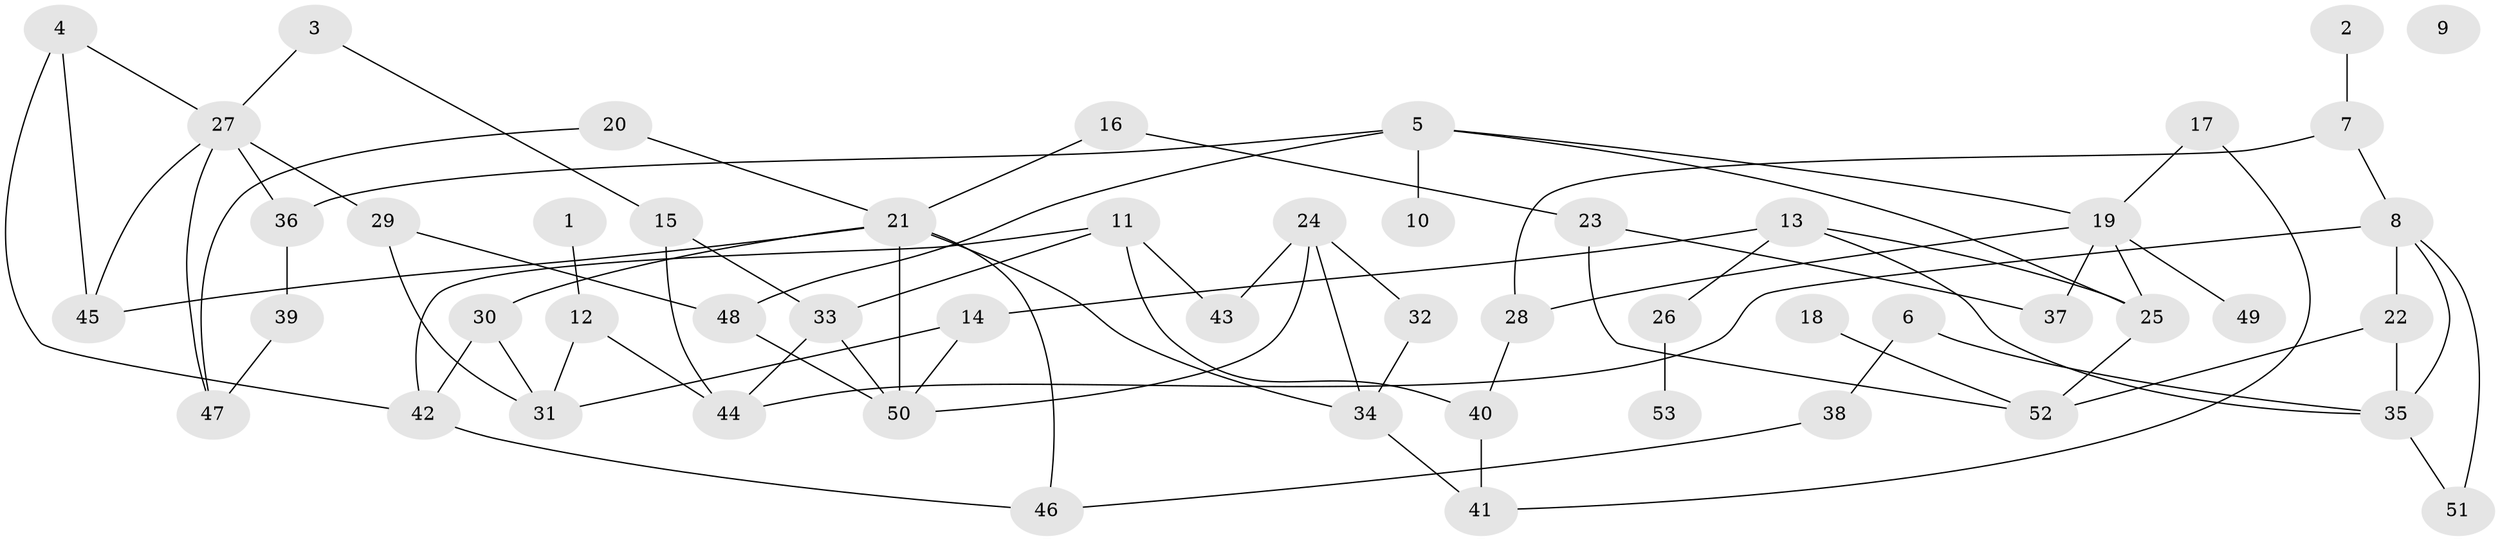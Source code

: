 // coarse degree distribution, {2: 0.23529411764705882, 3: 0.29411764705882354, 4: 0.11764705882352941, 6: 0.08823529411764706, 0: 0.029411764705882353, 5: 0.058823529411764705, 7: 0.029411764705882353, 9: 0.029411764705882353, 1: 0.11764705882352941}
// Generated by graph-tools (version 1.1) at 2025/41/03/06/25 10:41:24]
// undirected, 53 vertices, 80 edges
graph export_dot {
graph [start="1"]
  node [color=gray90,style=filled];
  1;
  2;
  3;
  4;
  5;
  6;
  7;
  8;
  9;
  10;
  11;
  12;
  13;
  14;
  15;
  16;
  17;
  18;
  19;
  20;
  21;
  22;
  23;
  24;
  25;
  26;
  27;
  28;
  29;
  30;
  31;
  32;
  33;
  34;
  35;
  36;
  37;
  38;
  39;
  40;
  41;
  42;
  43;
  44;
  45;
  46;
  47;
  48;
  49;
  50;
  51;
  52;
  53;
  1 -- 12;
  2 -- 7;
  3 -- 15;
  3 -- 27;
  4 -- 27;
  4 -- 42;
  4 -- 45;
  5 -- 10;
  5 -- 19;
  5 -- 25;
  5 -- 36;
  5 -- 48;
  6 -- 35;
  6 -- 38;
  7 -- 8;
  7 -- 28;
  8 -- 22;
  8 -- 35;
  8 -- 44;
  8 -- 51;
  11 -- 33;
  11 -- 40;
  11 -- 42;
  11 -- 43;
  12 -- 31;
  12 -- 44;
  13 -- 14;
  13 -- 25;
  13 -- 26;
  13 -- 35;
  14 -- 31;
  14 -- 50;
  15 -- 33;
  15 -- 44;
  16 -- 21;
  16 -- 23;
  17 -- 19;
  17 -- 41;
  18 -- 52;
  19 -- 25;
  19 -- 28;
  19 -- 37;
  19 -- 49;
  20 -- 21;
  20 -- 47;
  21 -- 30;
  21 -- 34;
  21 -- 45;
  21 -- 46;
  21 -- 50;
  22 -- 35;
  22 -- 52;
  23 -- 37;
  23 -- 52;
  24 -- 32;
  24 -- 34;
  24 -- 43;
  24 -- 50;
  25 -- 52;
  26 -- 53;
  27 -- 29;
  27 -- 36;
  27 -- 45;
  27 -- 47;
  28 -- 40;
  29 -- 31;
  29 -- 48;
  30 -- 31;
  30 -- 42;
  32 -- 34;
  33 -- 44;
  33 -- 50;
  34 -- 41;
  35 -- 51;
  36 -- 39;
  38 -- 46;
  39 -- 47;
  40 -- 41;
  42 -- 46;
  48 -- 50;
}
